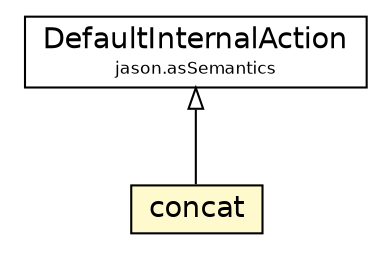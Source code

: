#!/usr/local/bin/dot
#
# Class diagram 
# Generated by UMLGraph version 5.1 (http://www.umlgraph.org/)
#

digraph G {
	edge [fontname="Helvetica",fontsize=10,labelfontname="Helvetica",labelfontsize=10];
	node [fontname="Helvetica",fontsize=10,shape=plaintext];
	nodesep=0.25;
	ranksep=0.5;
	// jason.asSemantics.DefaultInternalAction
	c64619 [label=<<table title="jason.asSemantics.DefaultInternalAction" border="0" cellborder="1" cellspacing="0" cellpadding="2" port="p" href="../asSemantics/DefaultInternalAction.html">
		<tr><td><table border="0" cellspacing="0" cellpadding="1">
<tr><td align="center" balign="center"> DefaultInternalAction </td></tr>
<tr><td align="center" balign="center"><font point-size="8.0"> jason.asSemantics </font></td></tr>
		</table></td></tr>
		</table>>, fontname="Helvetica", fontcolor="black", fontsize=14.0];
	// jason.stdlib.concat
	c64833 [label=<<table title="jason.stdlib.concat" border="0" cellborder="1" cellspacing="0" cellpadding="2" port="p" bgcolor="lemonChiffon" href="./concat.html">
		<tr><td><table border="0" cellspacing="0" cellpadding="1">
<tr><td align="center" balign="center"> concat </td></tr>
		</table></td></tr>
		</table>>, fontname="Helvetica", fontcolor="black", fontsize=14.0];
	//jason.stdlib.concat extends jason.asSemantics.DefaultInternalAction
	c64619:p -> c64833:p [dir=back,arrowtail=empty];
}


